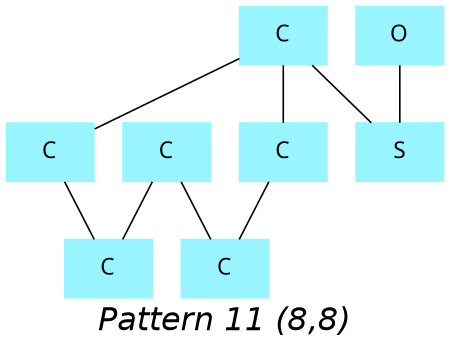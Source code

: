 graph "result" {
graph [fontname="Helvetica-Oblique", fontsize=20, dpi=100,
ratio="compress",
label="Pattern 11 (8,8)", size="3,6.200000" ];
node [shape=box, sides=4, color=cadetblue1, style=filled, fontname="Helvetica-Outline" ];
0[ label="C" ];
1[ label="C" ];
2[ label="C" ];
3[ label="C" ];
4[ label="C" ];
5[ label="C" ];
6[ label="O" ];
7[ label="S" ];
0 -- 1;
0 -- 2;
0 -- 7;
1 -- 4;
2 -- 5;
3 -- 4;
3 -- 5;
6 -- 7;
}

